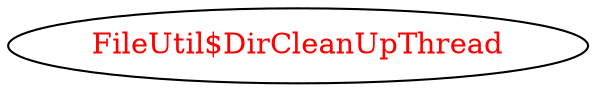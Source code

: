 digraph dependencyGraph {
 concentrate=true;
 ranksep="2.0";
 rankdir="LR"; 
 splines="ortho";
"FileUtil$DirCleanUpThread" [fontcolor="red"];
}